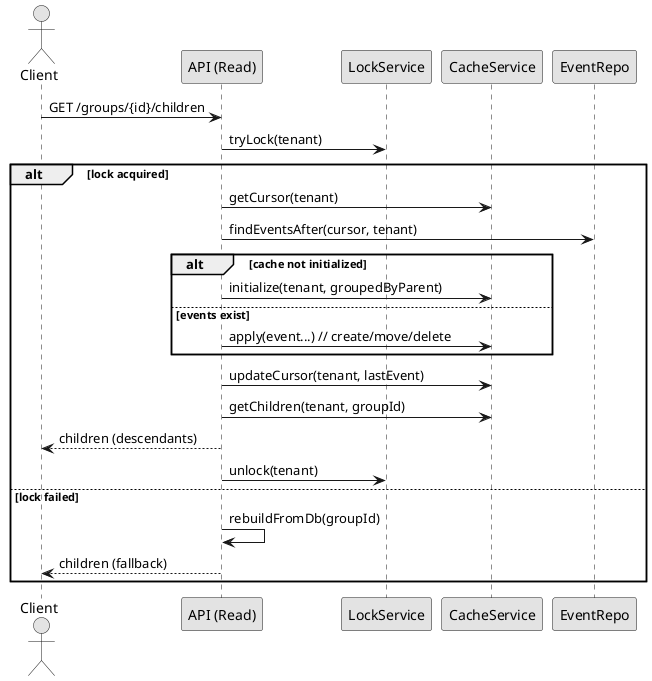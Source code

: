 @startuml
skinparam monochrome true
skinparam defaultTextAlignment left

actor Client
participant "API (Read)" as API
participant "LockService" as Lock
participant "CacheService" as Cache
participant "EventRepo" as Repo

Client -> API: GET /groups/{id}/children
API -> Lock: tryLock(tenant)
alt lock acquired
  API -> Cache: getCursor(tenant)
  API -> Repo: findEventsAfter(cursor, tenant)
  alt cache not initialized
    API -> Cache: initialize(tenant, groupedByParent)
  else events exist
    API -> Cache: apply(event...) // create/move/delete
  end
  API -> Cache: updateCursor(tenant, lastEvent)
  API -> Cache: getChildren(tenant, groupId)
  API --> Client: children (descendants)
  API -> Lock: unlock(tenant)
else lock failed
  API -> API: rebuildFromDb(groupId)
  API --> Client: children (fallback)
end
@enduml

